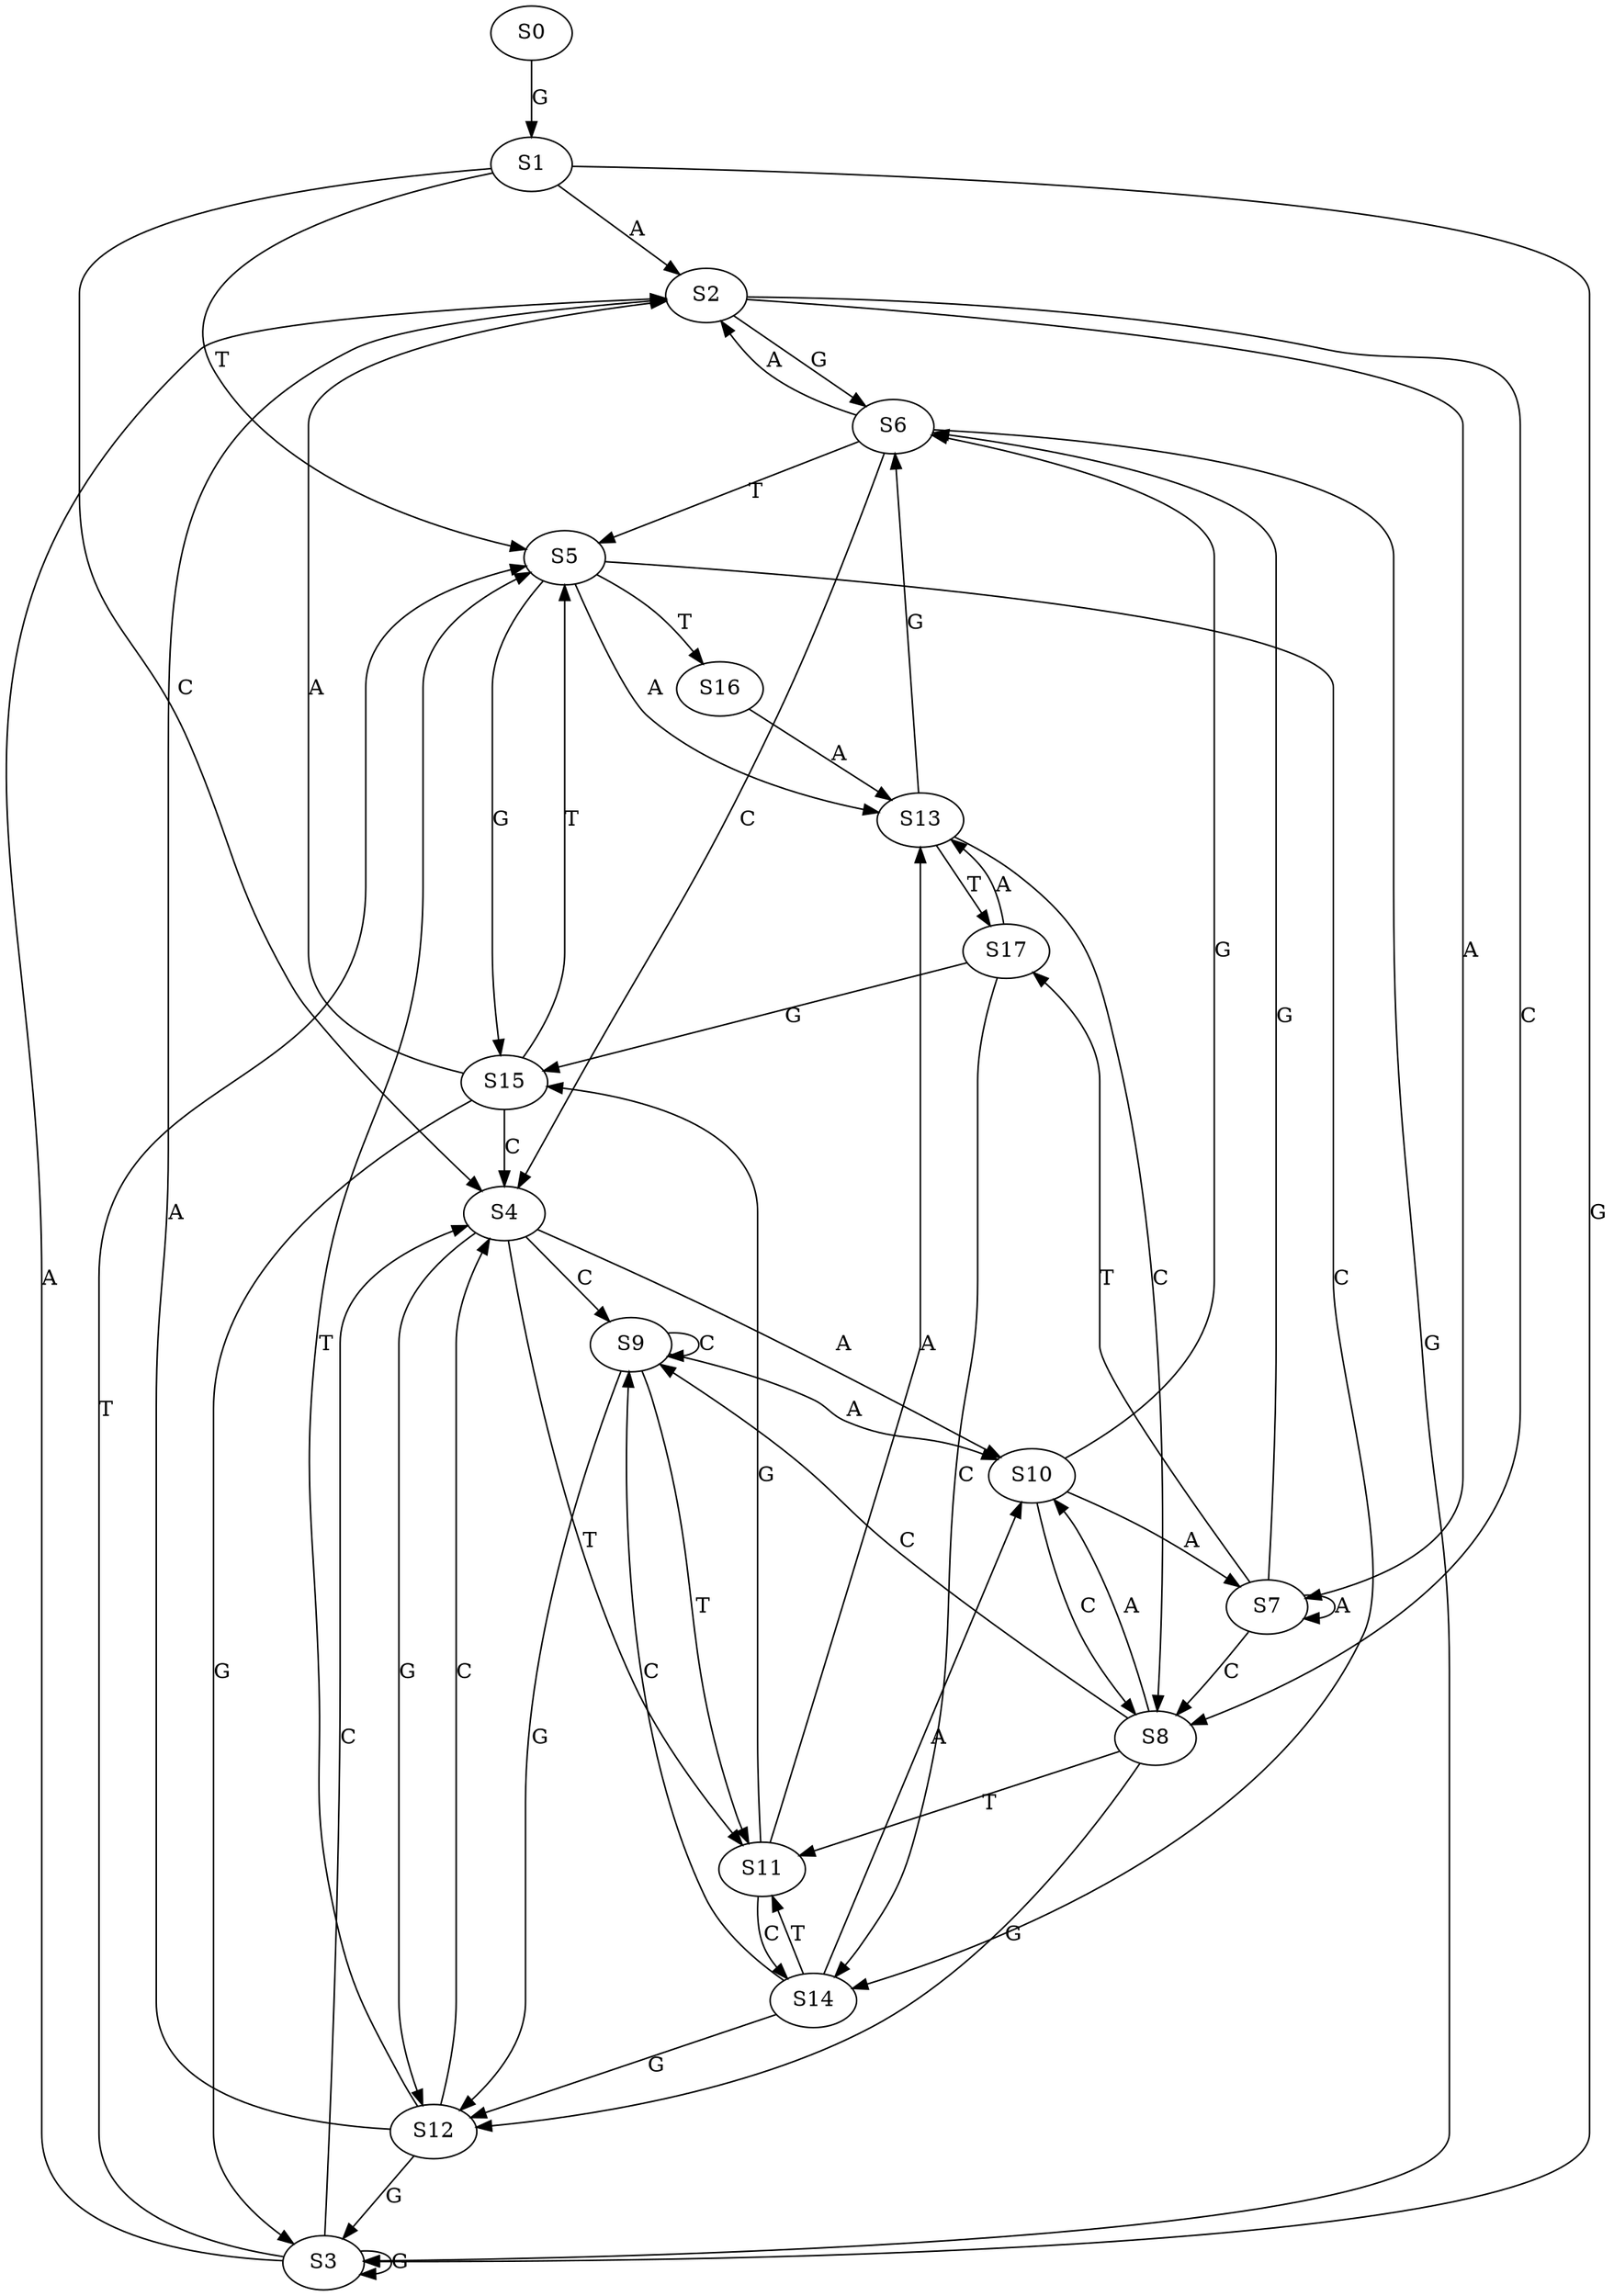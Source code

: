 strict digraph  {
	S0 -> S1 [ label = G ];
	S1 -> S2 [ label = A ];
	S1 -> S3 [ label = G ];
	S1 -> S4 [ label = C ];
	S1 -> S5 [ label = T ];
	S2 -> S6 [ label = G ];
	S2 -> S7 [ label = A ];
	S2 -> S8 [ label = C ];
	S3 -> S2 [ label = A ];
	S3 -> S5 [ label = T ];
	S3 -> S3 [ label = G ];
	S3 -> S4 [ label = C ];
	S4 -> S9 [ label = C ];
	S4 -> S10 [ label = A ];
	S4 -> S11 [ label = T ];
	S4 -> S12 [ label = G ];
	S5 -> S13 [ label = A ];
	S5 -> S14 [ label = C ];
	S5 -> S15 [ label = G ];
	S5 -> S16 [ label = T ];
	S6 -> S5 [ label = T ];
	S6 -> S3 [ label = G ];
	S6 -> S2 [ label = A ];
	S6 -> S4 [ label = C ];
	S7 -> S17 [ label = T ];
	S7 -> S8 [ label = C ];
	S7 -> S6 [ label = G ];
	S7 -> S7 [ label = A ];
	S8 -> S10 [ label = A ];
	S8 -> S11 [ label = T ];
	S8 -> S9 [ label = C ];
	S8 -> S12 [ label = G ];
	S9 -> S12 [ label = G ];
	S9 -> S9 [ label = C ];
	S9 -> S10 [ label = A ];
	S9 -> S11 [ label = T ];
	S10 -> S6 [ label = G ];
	S10 -> S8 [ label = C ];
	S10 -> S7 [ label = A ];
	S11 -> S15 [ label = G ];
	S11 -> S14 [ label = C ];
	S11 -> S13 [ label = A ];
	S12 -> S3 [ label = G ];
	S12 -> S5 [ label = T ];
	S12 -> S2 [ label = A ];
	S12 -> S4 [ label = C ];
	S13 -> S6 [ label = G ];
	S13 -> S17 [ label = T ];
	S13 -> S8 [ label = C ];
	S14 -> S11 [ label = T ];
	S14 -> S12 [ label = G ];
	S14 -> S9 [ label = C ];
	S14 -> S10 [ label = A ];
	S15 -> S2 [ label = A ];
	S15 -> S5 [ label = T ];
	S15 -> S3 [ label = G ];
	S15 -> S4 [ label = C ];
	S16 -> S13 [ label = A ];
	S17 -> S13 [ label = A ];
	S17 -> S14 [ label = C ];
	S17 -> S15 [ label = G ];
}
